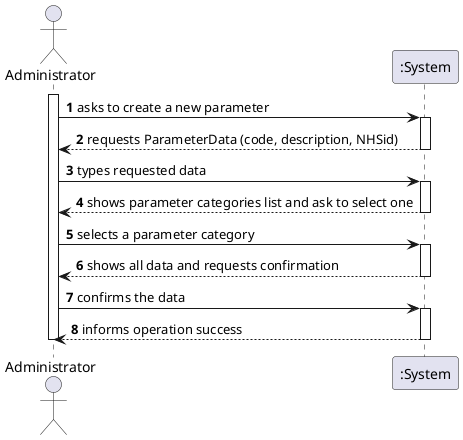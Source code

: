 @startuml
autonumber
actor "Administrator" as Administrator

activate Administrator
Administrator -> ":System" : asks to create a new parameter
activate ":System"
":System" --> Administrator : requests ParameterData (code, description, NHSid)
deactivate ":System"

Administrator -> ":System" : types requested data
activate ":System"
":System" --> Administrator : shows parameter categories list and ask to select one
deactivate ":System"

Administrator -> ":System" : selects a parameter category
activate ":System"
":System" --> Administrator : shows all data and requests confirmation
deactivate ":System"

Administrator -> ":System" : confirms the data
activate ":System"
":System" --> Administrator : informs operation success
deactivate ":System"

deactivate Administrator

@enduml